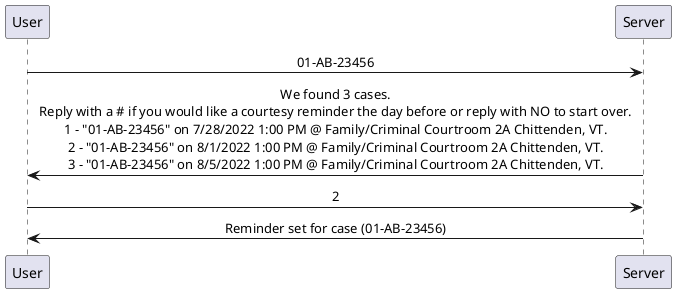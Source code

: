@startuml
skinparam sequenceMessageAlign center

User -> Server: 01-AB-23456
Server -> User: We found 3 cases.\nReply with a # if you would like a courtesy reminder the day before or reply with NO to start over.\n1 - "01-AB-23456" on 7/28/2022 1:00 PM @ Family/Criminal Courtroom 2A Chittenden, VT.\n2 - "01-AB-23456" on 8/1/2022 1:00 PM @ Family/Criminal Courtroom 2A Chittenden, VT.\n3 - "01-AB-23456" on 8/5/2022 1:00 PM @ Family/Criminal Courtroom 2A Chittenden, VT.
User -> Server: 2
Server -> User: Reminder set for case (01-AB-23456)
@enduml